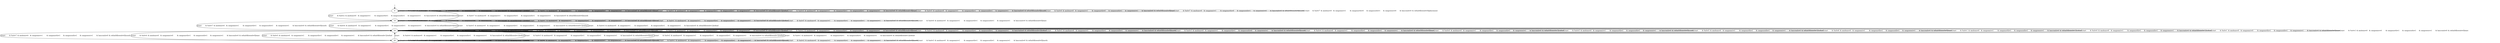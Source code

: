 digraph {
10;
0;
20;
24;
__init [label="", style=invis, width=0];
__init -> 0;
10 -> 10 [label="[start	& fuel=0	& amdone=0	& cangoeast=1	& cangonorth=1	& cangosouth=1	& cangowest=1	& hascrash=0	& refuelAllowed=1]/refuel"];
10 -> 10 [label="[start	& fuel=1	& amdone=0	& cangoeast=1	& cangonorth=1	& cangosouth=1	& cangowest=1	& hascrash=0	& refuelAllowed=0]/west"];
10 -> 10 [label="[start	& fuel=1	& amdone=0	& cangoeast=1	& cangonorth=1	& cangosouth=1	& cangowest=1	& hascrash=0	& refuelAllowed=1]/refuel"];
10 -> 24 [label="[start	& fuel=7	& amdone=0	& cangoeast=1	& cangonorth=1	& cangosouth=1	& cangowest=1	& hascrash=0	& refuelAllowed=0]/south"];
10 -> 10 [label="[start	& fuel=5	& amdone=0	& cangoeast=1	& cangonorth=1	& cangosouth=1	& cangowest=1	& hascrash=0	& refuelAllowed=0]/south"];
10 -> 10 [label="[start	& fuel=6	& amdone=0	& cangoeast=1	& cangonorth=1	& cangosouth=1	& cangowest=1	& hascrash=0	& refuelAllowed=0]/east"];
10 -> 24 [label="[start	& fuel=4	& amdone=0	& cangoeast=1	& cangonorth=1	& cangosouth=1	& cangowest=1	& hascrash=0	& refuelAllowed=0]/east"];
10 -> 24 [label="[start	& fuel=5	& amdone=0	& cangoeast=1	& cangonorth=1	& cangosouth=1	& cangowest=1	& hascrash=0	& refuelAllowed=1]/refuel"];
10 -> 24 [label="[start	& fuel=4	& amdone=0	& cangoeast=1	& cangonorth=1	& cangosouth=1	& cangowest=1	& hascrash=0	& refuelAllowed=1]/refuel"];
0 -> 10 [label="[start	& fuel=2	& amdone=0	& cangoeast=1	& cangonorth=1	& cangosouth=1	& cangowest=1	& hascrash=0	& refuelAllowed=0]/south"];
0 -> 0 [label="[start	& fuel=2	& amdone=0	& cangoeast=1	& cangonorth=1	& cangosouth=1	& cangowest=1	& hascrash=0	& refuelAllowed=1]/refuel"];
0 -> 0 [label="[start	& fuel=3	& amdone=0	& cangoeast=1	& cangonorth=1	& cangosouth=1	& cangowest=1	& hascrash=0	& refuelAllowed=0]/east"];
0 -> 0 [label="[start	& fuel=3	& amdone=0	& cangoeast=1	& cangonorth=1	& cangosouth=1	& cangowest=1	& hascrash=0	& refuelAllowed=1]/refuel"];
0 -> 0 [label="[start	& fuel=4	& amdone=0	& cangoeast=1	& cangonorth=1	& cangosouth=1	& cangowest=1	& hascrash=0	& refuelAllowed=0]/east"];
0 -> 0 [label="[start	& fuel=5	& amdone=0	& cangoeast=1	& cangonorth=1	& cangosouth=1	& cangowest=1	& hascrash=0	& refuelAllowed=0]/south"];
0 -> 0 [label="[start	& fuel=6	& amdone=0	& cangoeast=1	& cangonorth=0	& cangosouth=1	& cangowest=1	& hascrash=0	& refuelAllowed=0]/east"];
0 -> 0 [label="[start	& fuel=7	& amdone=0	& cangoeast=1	& cangonorth=0	& cangosouth=1	& cangowest=0	& hascrash=0	& refuelAllowed=0]/south"];
0 -> 0 [label="[!start	& fuel=7	& amdone=0	& cangoeast=1	& cangonorth=0	& cangosouth=1	& cangowest=0	& hascrash=0	& refuelAllowed=0]/placement"];
0 -> 10 [label="[start	& fuel=7	& amdone=0	& cangoeast=1	& cangonorth=1	& cangosouth=1	& cangowest=1	& hascrash=0	& refuelAllowed=0]/south"];
20 -> 20 [label="[start	& fuel=6	& amdone=0	& cangoeast=1	& cangonorth=1	& cangosouth=1	& cangowest=1	& hascrash=0	& refuelAllowed=0]/north"];
20 -> 24 [label="[start	& fuel=4	& amdone=0	& cangoeast=0	& cangonorth=1	& cangosouth=1	& cangowest=1	& hascrash=0	& refuelAllowed=0]/east"];
20 -> 20 [label="[start	& fuel=4	& amdone=0	& cangoeast=1	& cangonorth=1	& cangosouth=1	& cangowest=1	& hascrash=0	& refuelAllowed=0]/south"];
20 -> 20 [label="[start	& fuel=5	& amdone=0	& cangoeast=1	& cangonorth=1	& cangosouth=1	& cangowest=1	& hascrash=0	& refuelAllowed=0]/south"];
20 -> 24 [label="[start	& fuel=5	& amdone=0	& cangoeast=1	& cangonorth=1	& cangosouth=1	& cangowest=1	& hascrash=0	& refuelAllowed=1]/refuel"];
20 -> 24 [label="[start	& fuel=4	& amdone=0	& cangoeast=1	& cangonorth=1	& cangosouth=1	& cangowest=1	& hascrash=0	& refuelAllowed=1]/refuel"];
20 -> 24 [label="[start	& fuel=3	& amdone=0	& cangoeast=0	& cangonorth=1	& cangosouth=1	& cangowest=1	& hascrash=0	& refuelAllowed=0]/east"];
20 -> 20 [label="[start	& fuel=2	& amdone=0	& cangoeast=1	& cangonorth=1	& cangosouth=1	& cangowest=1	& hascrash=0	& refuelAllowed=0]/north"];
20 -> 24 [label="[start	& fuel=2	& amdone=0	& cangoeast=1	& cangonorth=1	& cangosouth=1	& cangowest=1	& hascrash=0	& refuelAllowed=1]/refuel"];
20 -> 24 [label="[start	& fuel=1	& amdone=0	& cangoeast=1	& cangonorth=1	& cangosouth=1	& cangowest=1	& hascrash=0	& refuelAllowed=1]/refuel"];
20 -> 20 [label="[start	& fuel=3	& amdone=0	& cangoeast=1	& cangonorth=1	& cangosouth=1	& cangowest=1	& hascrash=0	& refuelAllowed=0]/north"];
24 -> 24 [label="[start	& fuel=3	& amdone=0	& cangoeast=0	& cangonorth=1	& cangosouth=1	& cangowest=1	& hascrash=0	& refuelAllowed=0]/east"];
24 -> 24 [label="[start	& fuel=1	& amdone=0	& cangoeast=1	& cangonorth=1	& cangosouth=1	& cangowest=1	& hascrash=0	& refuelAllowed=0]/south"];
24 -> 20 [label="[start	& fuel=7	& amdone=0	& cangoeast=1	& cangonorth=1	& cangosouth=1	& cangowest=1	& hascrash=0	& refuelAllowed=0]/south"];
24 -> 24 [label="[start	& fuel=3	& amdone=0	& cangoeast=1	& cangonorth=1	& cangosouth=1	& cangowest=1	& hascrash=0	& refuelAllowed=1]/refuel"];
24 -> 24 [label="[start	& fuel=2	& amdone=0	& cangoeast=1	& cangonorth=1	& cangosouth=1	& cangowest=1	& hascrash=0	& refuelAllowed=0]/west"];
24 -> 24 [label="[start	& fuel=2	& amdone=0	& cangoeast=1	& cangonorth=1	& cangosouth=1	& cangowest=1	& hascrash=0	& refuelAllowed=1]/refuel"];
24 -> 24 [label="[start	& fuel=3	& amdone=0	& cangoeast=1	& cangonorth=1	& cangosouth=1	& cangowest=1	& hascrash=0	& refuelAllowed=0]/north"];
24 -> 24 [label="[start	& fuel=3	& amdone=0	& cangoeast=1	& cangonorth=1	& cangosouth=0	& cangowest=1	& hascrash=0	& refuelAllowed=0]/south"];
24 -> 24 [label="[start	& fuel=4	& amdone=0	& cangoeast=1	& cangonorth=1	& cangosouth=1	& cangowest=1	& hascrash=0	& refuelAllowed=0]/east"];
24 -> 24 [label="[start	& fuel=4	& amdone=0	& cangoeast=1	& cangonorth=1	& cangosouth=1	& cangowest=1	& hascrash=0	& refuelAllowed=1]/refuel"];
24 -> 24 [label="[start	& fuel=5	& amdone=0	& cangoeast=1	& cangonorth=1	& cangosouth=1	& cangowest=1	& hascrash=0	& refuelAllowed=0]/south"];
24 -> 24 [label="[start	& fuel=5	& amdone=0	& cangoeast=1	& cangonorth=1	& cangosouth=1	& cangowest=1	& hascrash=0	& refuelAllowed=1]/refuel"];
24 -> 24 [label="[start	& fuel=6	& amdone=0	& cangoeast=1	& cangonorth=1	& cangosouth=1	& cangowest=1	& hascrash=0	& refuelAllowed=0]/east"];
24 -> 24 [label="[start	& fuel=1	& amdone=0	& cangoeast=1	& cangonorth=1	& cangosouth=1	& cangowest=1	& hascrash=0	& refuelAllowed=1]/refuel"];
24 -> 24 [label="[start	& fuel=0	& amdone=0	& cangoeast=1	& cangonorth=1	& cangosouth=1	& cangowest=1	& hascrash=0	& refuelAllowed=1]/refuel"];
24 -> 24 [label="[start	& fuel=1	& amdone=0	& cangoeast=0	& cangonorth=1	& cangosouth=1	& cangowest=1	& hascrash=0	& refuelAllowed=0]/east"];
24 -> 24 [label="[start	& fuel=2	& amdone=0	& cangoeast=0	& cangonorth=1	& cangosouth=1	& cangowest=1	& hascrash=0	& refuelAllowed=0]/east"];
}